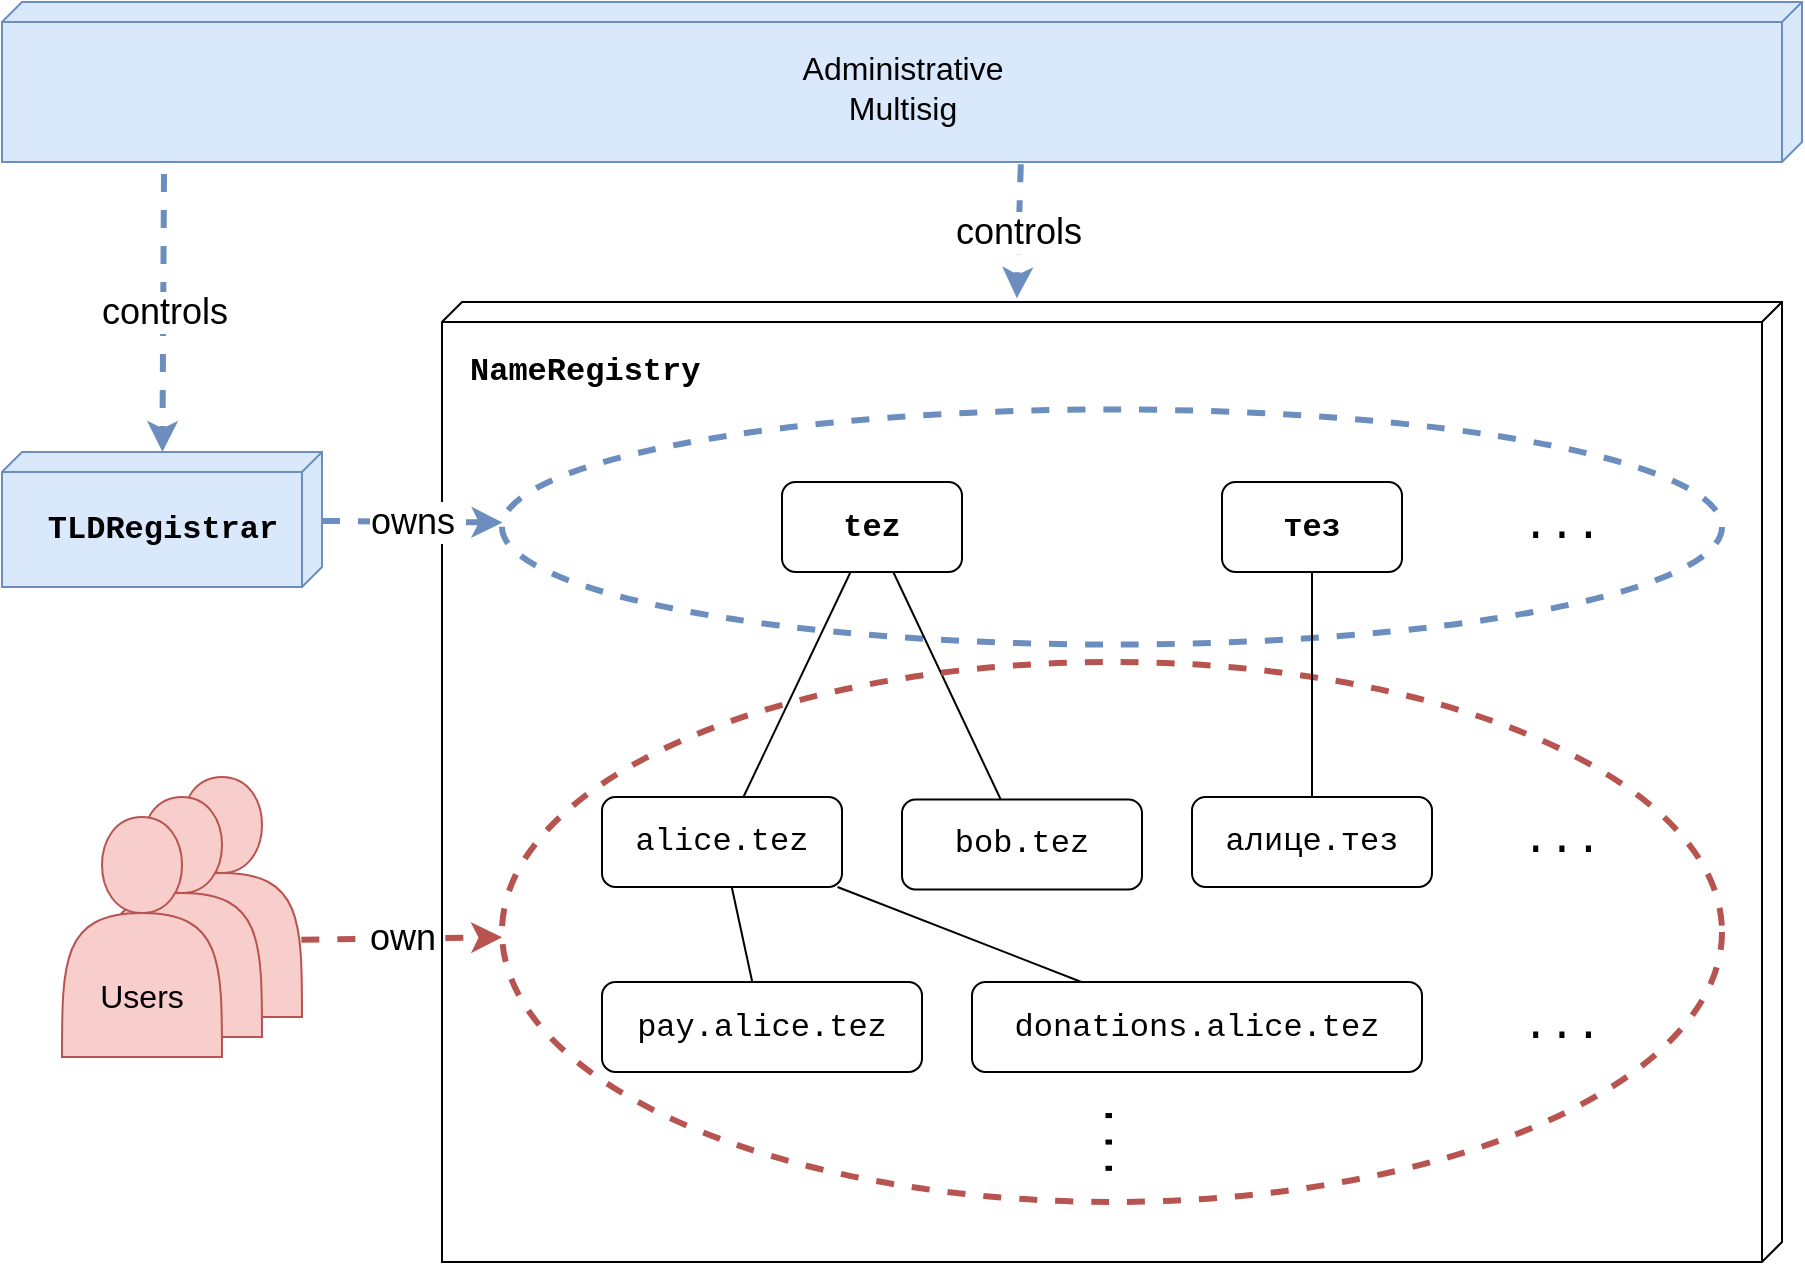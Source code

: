 <mxfile version="13.3.7" type="device"><diagram name="Page-1" id="9f46799a-70d6-7492-0946-bef42562c5a5"><mxGraphModel dx="3447" dy="1213" grid="1" gridSize="10" guides="1" tooltips="1" connect="1" arrows="1" fold="1" page="1" pageScale="1" pageWidth="1100" pageHeight="850" background="#ffffff" math="0" shadow="0"><root><mxCell id="0"/><mxCell id="1" parent="0"/><mxCell id="BdaVvMb0XZOWNrcOyZhd-1" value="&lt;font style=&quot;line-height: 140%&quot;&gt;&lt;font face=&quot;Courier New&quot;&gt;&lt;b&gt;&lt;font style=&quot;font-size: 16px&quot;&gt;NameRegistry&lt;/font&gt;&lt;br style=&quot;font-size: 16px&quot;&gt;&lt;br style=&quot;font-size: 16px&quot;&gt;&lt;/b&gt;&lt;/font&gt;&lt;br&gt;&lt;/font&gt;" style="verticalAlign=top;align=left;spacingTop=16;spacingLeft=12;spacingRight=12;shape=cube;size=10;direction=south;fontStyle=0;html=1;fontSize=16;fontColor=#000000;" parent="1" vertex="1"><mxGeometry x="40" y="350" width="670" height="480" as="geometry"/></mxCell><mxCell id="WALrM-PMJkY32JA8BQsn-36" value="" style="ellipse;whiteSpace=wrap;html=1;fontFamily=Courier New;fontSize=22;dashed=1;fillColor=none;strokeColor=#6c8ebf;strokeWidth=3;" parent="1" vertex="1"><mxGeometry x="70" y="403.75" width="610" height="117.5" as="geometry"/></mxCell><mxCell id="WALrM-PMJkY32JA8BQsn-2" value="&lt;font style=&quot;font-size: 16px&quot;&gt;tez&lt;/font&gt;" style="rounded=1;whiteSpace=wrap;html=1;fontFamily=Courier New;fontStyle=1" parent="1" vertex="1"><mxGeometry x="210" y="440" width="90" height="45" as="geometry"/></mxCell><mxCell id="WALrM-PMJkY32JA8BQsn-3" value="&lt;font style=&quot;font-size: 16px&quot;&gt;тез&lt;/font&gt;" style="rounded=1;whiteSpace=wrap;html=1;fontFamily=Courier New;fontStyle=1" parent="1" vertex="1"><mxGeometry x="430" y="440" width="90" height="45" as="geometry"/></mxCell><mxCell id="WALrM-PMJkY32JA8BQsn-5" value="..." style="text;html=1;strokeColor=none;fillColor=none;align=center;verticalAlign=middle;whiteSpace=wrap;rounded=0;fontFamily=Courier New;fontSize=22;" parent="1" vertex="1"><mxGeometry x="580" y="452.5" width="40" height="20" as="geometry"/></mxCell><mxCell id="WALrM-PMJkY32JA8BQsn-20" value="" style="endArrow=none;html=1;fontFamily=Courier New;fontSize=22;" parent="1" source="WALrM-PMJkY32JA8BQsn-2" target="WALrM-PMJkY32JA8BQsn-19" edge="1"><mxGeometry width="50" height="50" relative="1" as="geometry"><mxPoint x="200" y="460" as="sourcePoint"/><mxPoint x="250" y="410" as="targetPoint"/></mxGeometry></mxCell><mxCell id="WALrM-PMJkY32JA8BQsn-21" value="" style="endArrow=none;html=1;fontFamily=Courier New;fontSize=22;" parent="1" source="WALrM-PMJkY32JA8BQsn-2" target="WALrM-PMJkY32JA8BQsn-17" edge="1"><mxGeometry width="50" height="50" relative="1" as="geometry"><mxPoint x="200" y="460" as="sourcePoint"/><mxPoint x="250" y="410" as="targetPoint"/></mxGeometry></mxCell><mxCell id="WALrM-PMJkY32JA8BQsn-23" value="" style="ellipse;whiteSpace=wrap;html=1;fontFamily=Courier New;fontSize=22;dashed=1;fillColor=none;strokeColor=#b85450;strokeWidth=3;" parent="1" vertex="1"><mxGeometry x="70" y="530" width="610" height="270" as="geometry"/></mxCell><mxCell id="WALrM-PMJkY32JA8BQsn-17" value="&lt;font style=&quot;font-size: 16px&quot;&gt;alice.tez&lt;/font&gt;" style="rounded=1;whiteSpace=wrap;html=1;fontFamily=Courier New;fontStyle=0" parent="1" vertex="1"><mxGeometry x="120" y="597.5" width="120" height="45" as="geometry"/></mxCell><mxCell id="WALrM-PMJkY32JA8BQsn-19" value="&lt;font style=&quot;font-size: 16px&quot;&gt;bob.tez&lt;/font&gt;" style="rounded=1;whiteSpace=wrap;html=1;fontFamily=Courier New;fontStyle=0" parent="1" vertex="1"><mxGeometry x="270" y="598.75" width="120" height="45" as="geometry"/></mxCell><mxCell id="WALrM-PMJkY32JA8BQsn-28" value="&lt;font style=&quot;font-size: 16px&quot;&gt;алице.&lt;/font&gt;&lt;span style=&quot;font-size: 16px&quot;&gt;тез&lt;/span&gt;" style="rounded=1;whiteSpace=wrap;html=1;fontFamily=Courier New;fontStyle=0" parent="1" vertex="1"><mxGeometry x="415" y="597.5" width="120" height="45" as="geometry"/></mxCell><mxCell id="WALrM-PMJkY32JA8BQsn-29" value="" style="endArrow=none;html=1;fontFamily=Courier New;fontSize=22;" parent="1" source="WALrM-PMJkY32JA8BQsn-28" target="WALrM-PMJkY32JA8BQsn-3" edge="1"><mxGeometry width="50" height="50" relative="1" as="geometry"><mxPoint x="670" y="720" as="sourcePoint"/><mxPoint x="720" y="670" as="targetPoint"/></mxGeometry></mxCell><mxCell id="WALrM-PMJkY32JA8BQsn-24" value="..." style="text;html=1;strokeColor=none;fillColor=none;align=center;verticalAlign=middle;whiteSpace=wrap;rounded=0;fontFamily=Courier New;fontSize=22;" parent="1" vertex="1"><mxGeometry x="580" y="610" width="40" height="20" as="geometry"/></mxCell><mxCell id="WALrM-PMJkY32JA8BQsn-32" value="&lt;font&gt;&lt;font style=&quot;font-family: &amp;quot;courier new&amp;quot;; font-size: 16px;&quot;&gt;TLDRegistrar&lt;br&gt;&lt;/font&gt;&lt;/font&gt;" style="verticalAlign=middle;align=center;spacingTop=8;spacingLeft=12;spacingRight=12;shape=cube;size=10;direction=south;fontStyle=1;html=1;fontSize=16;fillColor=#dae8fc;strokeColor=#6c8ebf;" parent="1" vertex="1"><mxGeometry x="-180" y="425" width="160" height="67.5" as="geometry"/></mxCell><mxCell id="WALrM-PMJkY32JA8BQsn-33" value="&lt;div&gt;&lt;span&gt;Administrative&lt;/span&gt;&lt;/div&gt;&lt;font&gt;&lt;div&gt;&lt;span&gt;Multisig&lt;/span&gt;&lt;/div&gt;&lt;/font&gt;" style="verticalAlign=middle;align=center;spacingTop=6;spacingLeft=12;spacingRight=12;shape=cube;size=10;direction=south;fontStyle=0;html=1;fontSize=16;fillColor=#dae8fc;strokeColor=#6c8ebf;" parent="1" vertex="1"><mxGeometry x="-180" y="200" width="900" height="80" as="geometry"/></mxCell><mxCell id="WALrM-PMJkY32JA8BQsn-44" value="" style="group" parent="1" vertex="1" connectable="0"><mxGeometry x="-150" y="610" width="120" height="140" as="geometry"/></mxCell><mxCell id="WALrM-PMJkY32JA8BQsn-43" value="" style="shape=actor;whiteSpace=wrap;html=1;fontSize=20;verticalAlign=bottom;fontStyle=0;spacingBottom=18;fillColor=#f8cecc;strokeColor=#b85450;" parent="WALrM-PMJkY32JA8BQsn-44" vertex="1"><mxGeometry x="40" y="-22.5" width="80" height="120" as="geometry"/></mxCell><mxCell id="WALrM-PMJkY32JA8BQsn-42" value="" style="shape=actor;whiteSpace=wrap;html=1;fontSize=20;verticalAlign=bottom;fontStyle=0;spacingBottom=18;fillColor=#f8cecc;strokeColor=#b85450;" parent="WALrM-PMJkY32JA8BQsn-44" vertex="1"><mxGeometry x="20" y="-12.5" width="80" height="120" as="geometry"/></mxCell><mxCell id="JLqXXN6Le2CpG2_xC3Ge-3" value="&lt;font style=&quot;font-size: 20px&quot;&gt;&lt;span style=&quot;font-size: 16px&quot;&gt;Users&lt;/span&gt;&lt;/font&gt;" style="shape=actor;whiteSpace=wrap;html=1;fontSize=20;verticalAlign=bottom;fontStyle=0;spacingBottom=18;fillColor=#f8cecc;strokeColor=#b85450;" parent="WALrM-PMJkY32JA8BQsn-44" vertex="1"><mxGeometry y="-2.5" width="80" height="120" as="geometry"/></mxCell><mxCell id="WALrM-PMJkY32JA8BQsn-45" value="owns" style="endArrow=classic;dashed=1;html=1;fontFamily=Helvetica;fontSize=18;endFill=1;fillColor=#dae8fc;strokeColor=#6c8ebf;strokeWidth=3;fontColor=#000000;" parent="1" source="WALrM-PMJkY32JA8BQsn-32" target="WALrM-PMJkY32JA8BQsn-36" edge="1"><mxGeometry width="50" height="50" relative="1" as="geometry"><mxPoint x="20" y="410" as="sourcePoint"/><mxPoint x="295" y="410" as="targetPoint"/></mxGeometry></mxCell><mxCell id="WALrM-PMJkY32JA8BQsn-46" value="own" style="endArrow=classic;dashed=1;html=1;fontFamily=Helvetica;fontSize=18;endFill=1;fillColor=#f8cecc;strokeColor=#b85450;strokeWidth=3;fontColor=#000000;exitX=0.996;exitY=0.678;exitDx=0;exitDy=0;exitPerimeter=0;" parent="1" source="WALrM-PMJkY32JA8BQsn-43" target="WALrM-PMJkY32JA8BQsn-23" edge="1"><mxGeometry width="50" height="50" relative="1" as="geometry"><mxPoint x="30" y="420" as="sourcePoint"/><mxPoint x="305" y="420" as="targetPoint"/></mxGeometry></mxCell><mxCell id="WALrM-PMJkY32JA8BQsn-47" value="controls" style="endArrow=classic;dashed=1;html=1;fontFamily=Helvetica;fontSize=18;endFill=1;fillColor=#dae8fc;strokeColor=#6c8ebf;strokeWidth=3;fontColor=#000000;" parent="1" target="WALrM-PMJkY32JA8BQsn-32" edge="1"><mxGeometry width="50" height="50" relative="1" as="geometry"><mxPoint x="-99" y="286" as="sourcePoint"/><mxPoint x="80" y="532.5" as="targetPoint"/></mxGeometry></mxCell><mxCell id="9zGAm566vT04a0UlGYYa-1" value="&lt;font style=&quot;font-size: 16px&quot;&gt;pay.alice.tez&lt;/font&gt;" style="rounded=1;whiteSpace=wrap;html=1;fontFamily=Courier New;fontStyle=0" parent="1" vertex="1"><mxGeometry x="120" y="690" width="160" height="45" as="geometry"/></mxCell><mxCell id="9zGAm566vT04a0UlGYYa-2" value="&lt;font style=&quot;font-size: 16px&quot;&gt;donations.alice.tez&lt;/font&gt;" style="rounded=1;whiteSpace=wrap;html=1;fontFamily=Courier New;fontStyle=0" parent="1" vertex="1"><mxGeometry x="305" y="690" width="225" height="45" as="geometry"/></mxCell><mxCell id="9zGAm566vT04a0UlGYYa-3" value="" style="endArrow=none;html=1;fontFamily=Courier New;fontSize=22;" parent="1" source="WALrM-PMJkY32JA8BQsn-17" target="9zGAm566vT04a0UlGYYa-1" edge="1"><mxGeometry width="50" height="50" relative="1" as="geometry"><mxPoint x="254.286" y="495" as="sourcePoint"/><mxPoint x="200.714" y="607.5" as="targetPoint"/></mxGeometry></mxCell><mxCell id="9zGAm566vT04a0UlGYYa-4" value="" style="endArrow=none;html=1;fontFamily=Courier New;fontSize=22;" parent="1" source="WALrM-PMJkY32JA8BQsn-17" target="9zGAm566vT04a0UlGYYa-2" edge="1"><mxGeometry width="50" height="50" relative="1" as="geometry"><mxPoint x="194.865" y="652.5" as="sourcePoint"/><mxPoint x="205.135" y="700" as="targetPoint"/></mxGeometry></mxCell><mxCell id="9zGAm566vT04a0UlGYYa-5" value="..." style="text;html=1;strokeColor=none;fillColor=none;align=center;verticalAlign=middle;whiteSpace=wrap;rounded=0;fontFamily=Courier New;fontSize=22;" parent="1" vertex="1"><mxGeometry x="580" y="702.5" width="40" height="20" as="geometry"/></mxCell><mxCell id="9zGAm566vT04a0UlGYYa-7" value="..." style="text;html=1;strokeColor=none;fillColor=none;align=center;verticalAlign=middle;whiteSpace=wrap;rounded=0;fontFamily=Courier New;fontSize=22;horizontal=0;" parent="1" vertex="1"><mxGeometry x="350" y="760" width="40" height="20" as="geometry"/></mxCell><mxCell id="R1kgWYL9aWpgg89msKiu-1" value="controls" style="endArrow=classic;dashed=1;html=1;fontFamily=Helvetica;fontSize=18;endFill=1;fillColor=#dae8fc;strokeColor=#6c8ebf;strokeWidth=3;fontColor=#000000;exitX=1.014;exitY=0.434;exitDx=0;exitDy=0;exitPerimeter=0;entryX=-0.004;entryY=0.571;entryDx=0;entryDy=0;entryPerimeter=0;" edge="1" parent="1" source="WALrM-PMJkY32JA8BQsn-33" target="BdaVvMb0XZOWNrcOyZhd-1"><mxGeometry width="50" height="50" relative="1" as="geometry"><mxPoint x="-89" y="296" as="sourcePoint"/><mxPoint x="-89.857" y="498.75" as="targetPoint"/></mxGeometry></mxCell></root></mxGraphModel></diagram></mxfile>